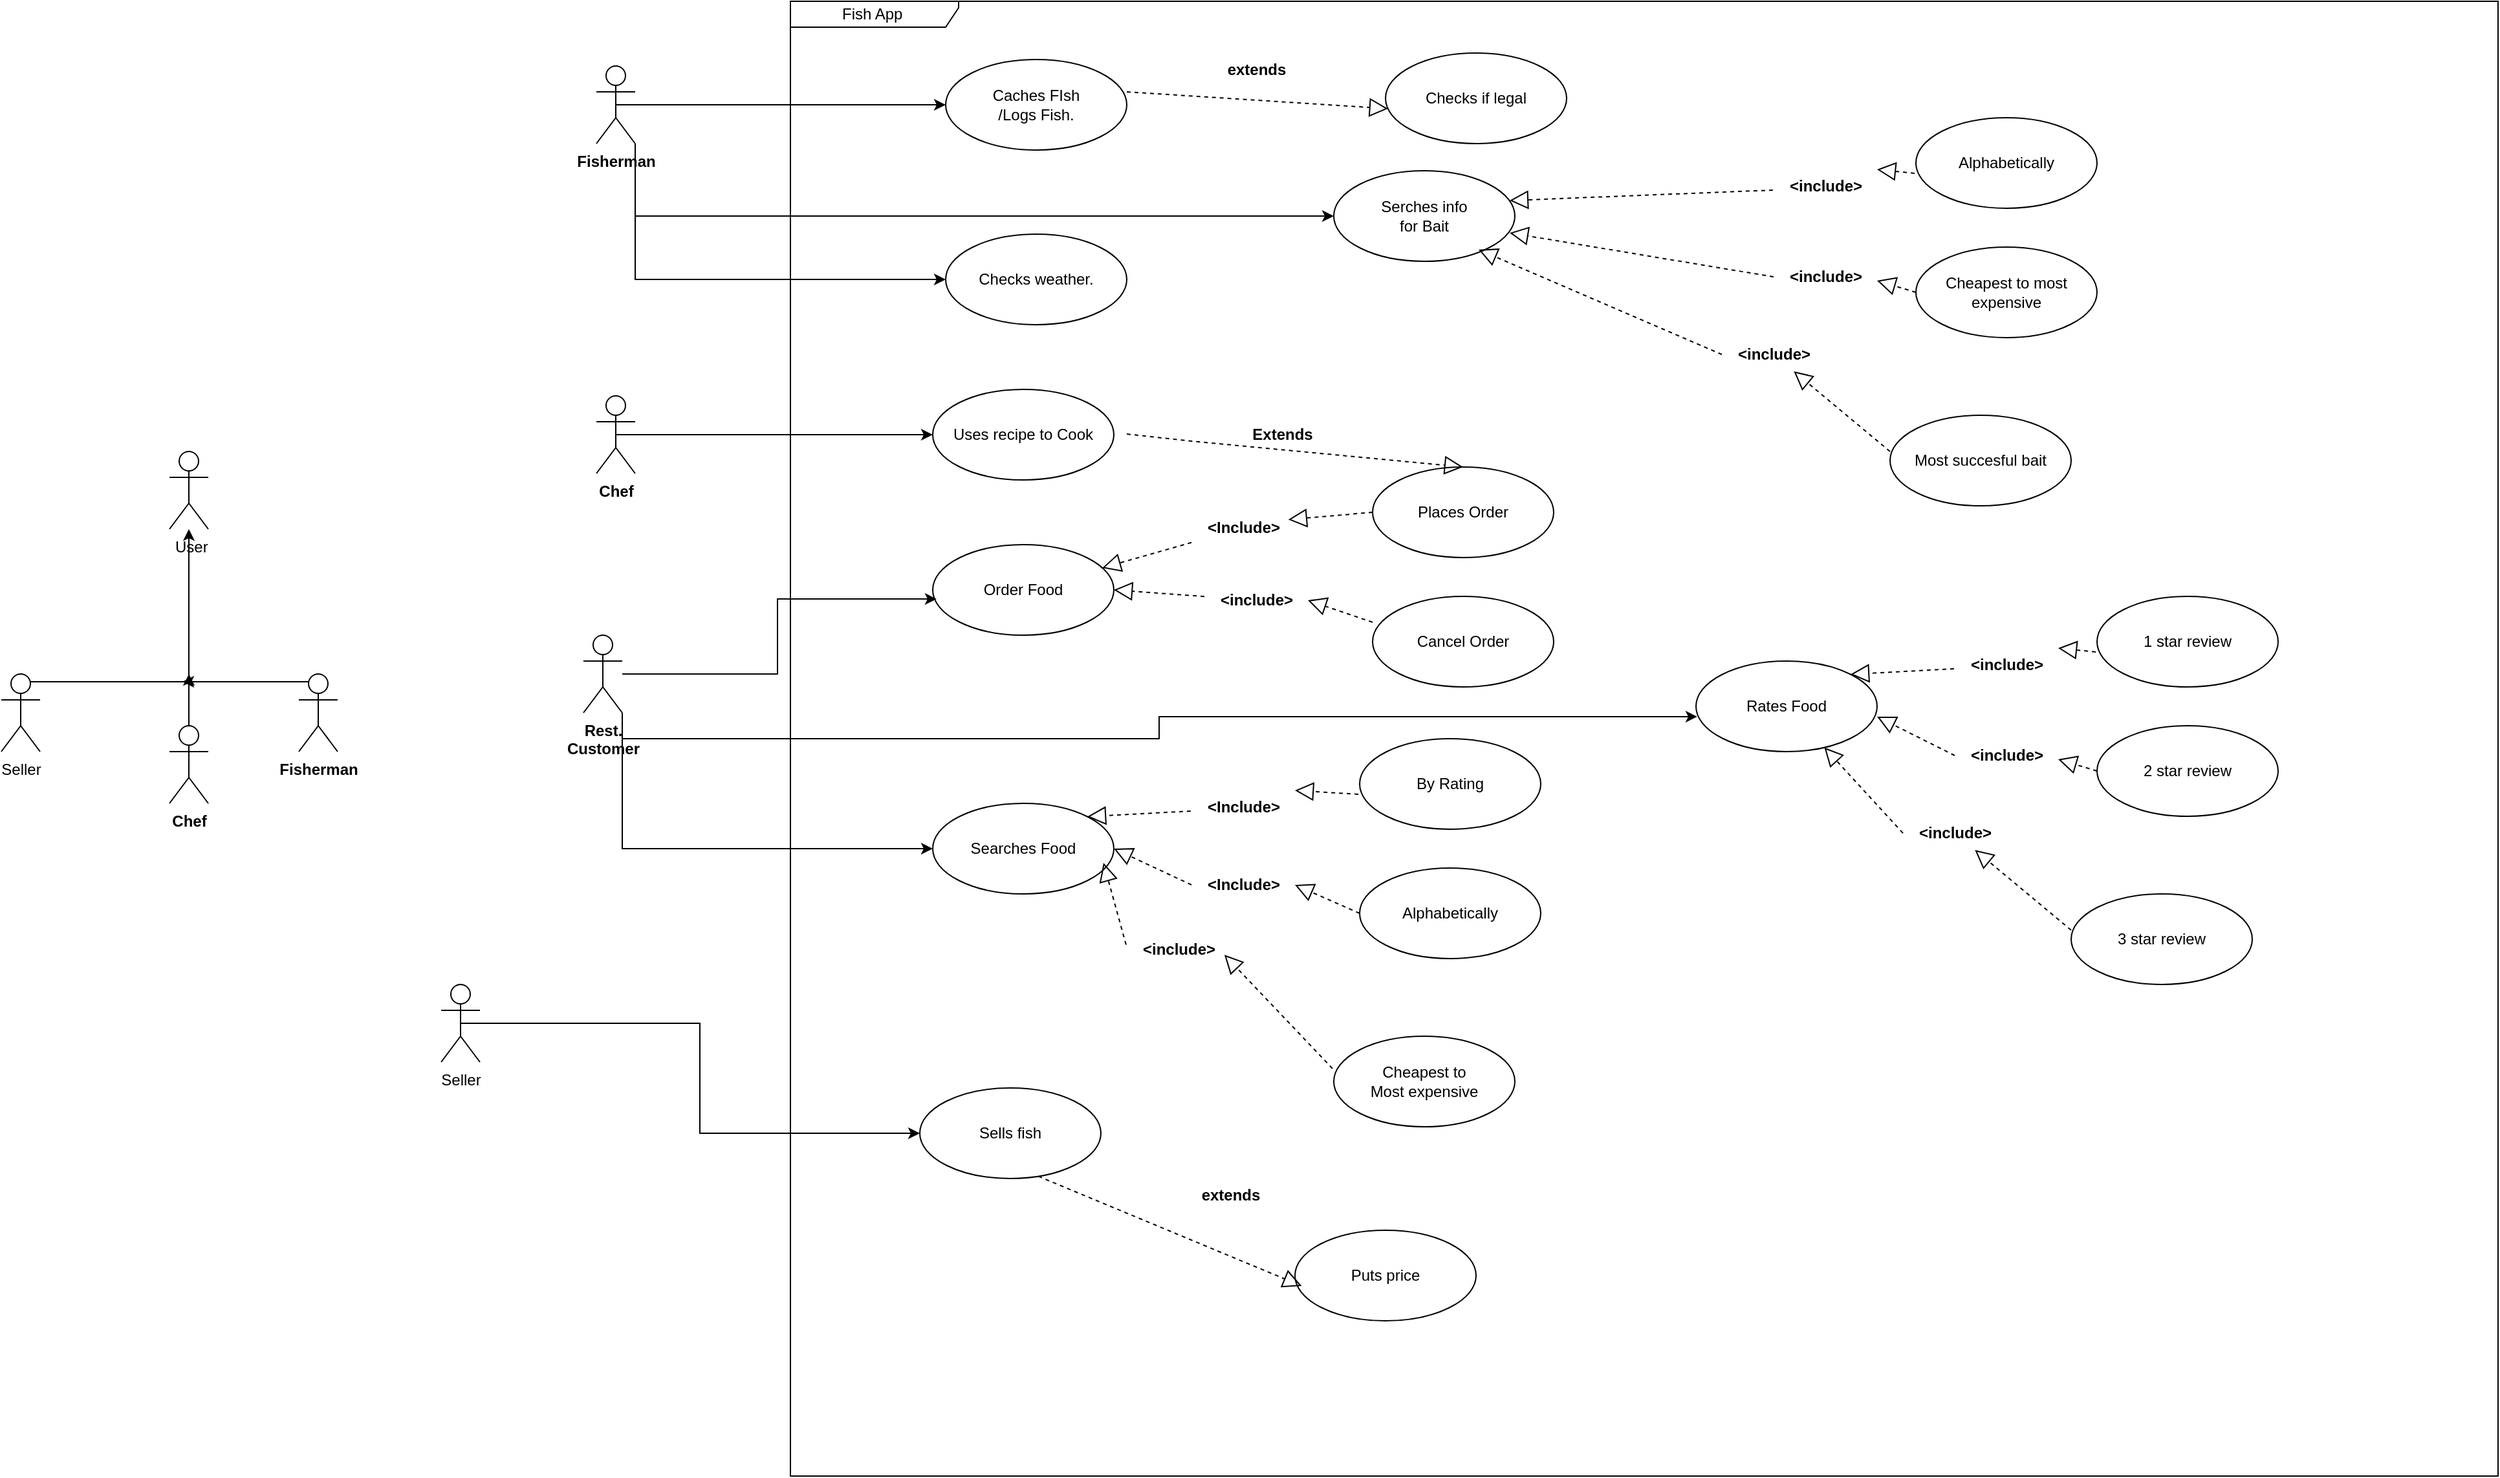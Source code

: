 <mxfile version="26.0.16">
  <diagram name="Page-1" id="aWUXcd9DG55_SVHLmrhw">
    <mxGraphModel dx="2696" dy="2084" grid="1" gridSize="10" guides="1" tooltips="1" connect="1" arrows="1" fold="1" page="1" pageScale="1" pageWidth="850" pageHeight="1100" math="0" shadow="0">
      <root>
        <mxCell id="0" />
        <mxCell id="1" parent="0" />
        <mxCell id="ez_9y8IXUy5wVjMBMklD-14" style="edgeStyle=orthogonalEdgeStyle;rounded=0;orthogonalLoop=1;jettySize=auto;html=1;exitX=0.5;exitY=0.5;exitDx=0;exitDy=0;exitPerimeter=0;" edge="1" parent="1" source="ez_9y8IXUy5wVjMBMklD-1" target="ez_9y8IXUy5wVjMBMklD-13">
          <mxGeometry relative="1" as="geometry" />
        </mxCell>
        <mxCell id="ez_9y8IXUy5wVjMBMklD-29" style="edgeStyle=orthogonalEdgeStyle;rounded=0;orthogonalLoop=1;jettySize=auto;html=1;exitX=1;exitY=1;exitDx=0;exitDy=0;exitPerimeter=0;entryX=0;entryY=0.5;entryDx=0;entryDy=0;" edge="1" parent="1" source="ez_9y8IXUy5wVjMBMklD-1" target="ez_9y8IXUy5wVjMBMklD-28">
          <mxGeometry relative="1" as="geometry" />
        </mxCell>
        <mxCell id="ez_9y8IXUy5wVjMBMklD-81" style="edgeStyle=orthogonalEdgeStyle;rounded=0;orthogonalLoop=1;jettySize=auto;html=1;exitX=1;exitY=1;exitDx=0;exitDy=0;exitPerimeter=0;entryX=0;entryY=0.5;entryDx=0;entryDy=0;" edge="1" parent="1" source="ez_9y8IXUy5wVjMBMklD-1" target="ez_9y8IXUy5wVjMBMklD-80">
          <mxGeometry relative="1" as="geometry" />
        </mxCell>
        <object label="&lt;b&gt;Fisherman&lt;/b&gt;" id="ez_9y8IXUy5wVjMBMklD-1">
          <mxCell style="shape=umlActor;verticalLabelPosition=bottom;verticalAlign=top;html=1;outlineConnect=0;movable=1;resizable=1;rotatable=1;deletable=1;editable=1;locked=0;connectable=1;" vertex="1" parent="1">
            <mxGeometry x="50" width="30" height="60" as="geometry" />
          </mxCell>
        </object>
        <mxCell id="ez_9y8IXUy5wVjMBMklD-5" value="Fish App&amp;nbsp;" style="shape=umlFrame;whiteSpace=wrap;html=1;pointerEvents=0;width=130;height=20;" vertex="1" parent="1">
          <mxGeometry x="200" y="-50" width="1320" height="1140" as="geometry" />
        </mxCell>
        <mxCell id="ez_9y8IXUy5wVjMBMklD-16" style="edgeStyle=orthogonalEdgeStyle;rounded=0;orthogonalLoop=1;jettySize=auto;html=1;exitX=0.5;exitY=0.5;exitDx=0;exitDy=0;exitPerimeter=0;entryX=0;entryY=0.5;entryDx=0;entryDy=0;" edge="1" parent="1" source="ez_9y8IXUy5wVjMBMklD-7" target="ez_9y8IXUy5wVjMBMklD-15">
          <mxGeometry relative="1" as="geometry" />
        </mxCell>
        <object label="&lt;b&gt;Chef&lt;/b&gt;" id="ez_9y8IXUy5wVjMBMklD-7">
          <mxCell style="shape=umlActor;verticalLabelPosition=bottom;verticalAlign=top;html=1;outlineConnect=0;movable=1;resizable=1;rotatable=1;deletable=1;editable=1;locked=0;connectable=1;" vertex="1" parent="1">
            <mxGeometry x="50" y="255" width="30" height="60" as="geometry" />
          </mxCell>
        </object>
        <mxCell id="ez_9y8IXUy5wVjMBMklD-31" style="edgeStyle=orthogonalEdgeStyle;rounded=0;orthogonalLoop=1;jettySize=auto;html=1;exitX=1;exitY=1;exitDx=0;exitDy=0;exitPerimeter=0;entryX=0;entryY=0.5;entryDx=0;entryDy=0;" edge="1" parent="1" source="ez_9y8IXUy5wVjMBMklD-8" target="ez_9y8IXUy5wVjMBMklD-30">
          <mxGeometry relative="1" as="geometry" />
        </mxCell>
        <object label="&lt;b&gt;Rest.&lt;br&gt;Customer&lt;/b&gt;" id="ez_9y8IXUy5wVjMBMklD-8">
          <mxCell style="shape=umlActor;verticalLabelPosition=bottom;verticalAlign=top;html=1;outlineConnect=0;movable=1;resizable=1;rotatable=1;deletable=1;editable=1;locked=0;connectable=1;" vertex="1" parent="1">
            <mxGeometry x="40" y="440" width="30" height="60" as="geometry" />
          </mxCell>
        </object>
        <mxCell id="ez_9y8IXUy5wVjMBMklD-13" value="Caches FIsh&lt;br&gt;/Logs Fish." style="ellipse;whiteSpace=wrap;html=1;" vertex="1" parent="1">
          <mxGeometry x="320" y="-5" width="140" height="70" as="geometry" />
        </mxCell>
        <mxCell id="ez_9y8IXUy5wVjMBMklD-15" value="Uses recipe to Cook" style="ellipse;whiteSpace=wrap;html=1;" vertex="1" parent="1">
          <mxGeometry x="310" y="250" width="140" height="70" as="geometry" />
        </mxCell>
        <mxCell id="ez_9y8IXUy5wVjMBMklD-17" value="Order Food" style="ellipse;whiteSpace=wrap;html=1;" vertex="1" parent="1">
          <mxGeometry x="310" y="370" width="140" height="70" as="geometry" />
        </mxCell>
        <mxCell id="ez_9y8IXUy5wVjMBMklD-18" style="edgeStyle=orthogonalEdgeStyle;rounded=0;orthogonalLoop=1;jettySize=auto;html=1;entryX=0.021;entryY=0.6;entryDx=0;entryDy=0;entryPerimeter=0;" edge="1" parent="1" source="ez_9y8IXUy5wVjMBMklD-8" target="ez_9y8IXUy5wVjMBMklD-17">
          <mxGeometry relative="1" as="geometry" />
        </mxCell>
        <mxCell id="ez_9y8IXUy5wVjMBMklD-20" value="Rates Food" style="ellipse;whiteSpace=wrap;html=1;" vertex="1" parent="1">
          <mxGeometry x="900" y="460" width="140" height="70" as="geometry" />
        </mxCell>
        <mxCell id="ez_9y8IXUy5wVjMBMklD-21" style="edgeStyle=orthogonalEdgeStyle;rounded=0;orthogonalLoop=1;jettySize=auto;html=1;exitX=1;exitY=1;exitDx=0;exitDy=0;exitPerimeter=0;entryX=0.007;entryY=0.614;entryDx=0;entryDy=0;entryPerimeter=0;" edge="1" parent="1" source="ez_9y8IXUy5wVjMBMklD-8" target="ez_9y8IXUy5wVjMBMklD-20">
          <mxGeometry relative="1" as="geometry" />
        </mxCell>
        <mxCell id="ez_9y8IXUy5wVjMBMklD-25" style="edgeStyle=orthogonalEdgeStyle;rounded=0;orthogonalLoop=1;jettySize=auto;html=1;exitX=0.5;exitY=0.5;exitDx=0;exitDy=0;exitPerimeter=0;entryX=0;entryY=0.5;entryDx=0;entryDy=0;" edge="1" parent="1" source="ez_9y8IXUy5wVjMBMklD-23" target="ez_9y8IXUy5wVjMBMklD-24">
          <mxGeometry relative="1" as="geometry" />
        </mxCell>
        <mxCell id="ez_9y8IXUy5wVjMBMklD-23" value="Seller" style="shape=umlActor;verticalLabelPosition=bottom;verticalAlign=top;html=1;" vertex="1" parent="1">
          <mxGeometry x="-70" y="710" width="30" height="60" as="geometry" />
        </mxCell>
        <mxCell id="ez_9y8IXUy5wVjMBMklD-24" value="Sells fish" style="ellipse;whiteSpace=wrap;html=1;" vertex="1" parent="1">
          <mxGeometry x="300" y="790" width="140" height="70" as="geometry" />
        </mxCell>
        <mxCell id="ez_9y8IXUy5wVjMBMklD-28" value="Checks weather." style="ellipse;whiteSpace=wrap;html=1;" vertex="1" parent="1">
          <mxGeometry x="320" y="130" width="140" height="70" as="geometry" />
        </mxCell>
        <mxCell id="ez_9y8IXUy5wVjMBMklD-30" value="Searches Food" style="ellipse;whiteSpace=wrap;html=1;" vertex="1" parent="1">
          <mxGeometry x="310" y="570" width="140" height="70" as="geometry" />
        </mxCell>
        <mxCell id="ez_9y8IXUy5wVjMBMklD-32" value="Places Order" style="ellipse;whiteSpace=wrap;html=1;" vertex="1" parent="1">
          <mxGeometry x="650" y="310" width="140" height="70" as="geometry" />
        </mxCell>
        <mxCell id="ez_9y8IXUy5wVjMBMklD-34" value="Cancel Order" style="ellipse;whiteSpace=wrap;html=1;" vertex="1" parent="1">
          <mxGeometry x="650" y="410" width="140" height="70" as="geometry" />
        </mxCell>
        <mxCell id="ez_9y8IXUy5wVjMBMklD-35" value="" style="endArrow=block;dashed=1;endFill=0;endSize=12;html=1;rounded=0;entryX=1;entryY=0.5;entryDx=0;entryDy=0;" edge="1" parent="1" source="ez_9y8IXUy5wVjMBMklD-39" target="ez_9y8IXUy5wVjMBMklD-17">
          <mxGeometry width="160" relative="1" as="geometry">
            <mxPoint x="650" y="430" as="sourcePoint" />
            <mxPoint x="810" y="430" as="targetPoint" />
          </mxGeometry>
        </mxCell>
        <mxCell id="ez_9y8IXUy5wVjMBMklD-36" value="" style="endArrow=block;dashed=1;endFill=0;endSize=12;html=1;rounded=0;entryX=0.936;entryY=0.257;entryDx=0;entryDy=0;entryPerimeter=0;" edge="1" parent="1" source="ez_9y8IXUy5wVjMBMklD-37" target="ez_9y8IXUy5wVjMBMklD-17">
          <mxGeometry width="160" relative="1" as="geometry">
            <mxPoint x="650" y="345" as="sourcePoint" />
            <mxPoint x="450" y="320" as="targetPoint" />
            <Array as="points" />
          </mxGeometry>
        </mxCell>
        <mxCell id="ez_9y8IXUy5wVjMBMklD-38" value="" style="endArrow=block;dashed=1;endFill=0;endSize=12;html=1;rounded=0;entryX=0.936;entryY=0.257;entryDx=0;entryDy=0;entryPerimeter=0;" edge="1" parent="1" target="ez_9y8IXUy5wVjMBMklD-37">
          <mxGeometry width="160" relative="1" as="geometry">
            <mxPoint x="650" y="345" as="sourcePoint" />
            <mxPoint x="441" y="388" as="targetPoint" />
            <Array as="points" />
          </mxGeometry>
        </mxCell>
        <mxCell id="ez_9y8IXUy5wVjMBMklD-37" value="&amp;lt;Include&amp;gt;" style="text;align=center;fontStyle=1;verticalAlign=middle;spacingLeft=3;spacingRight=3;strokeColor=none;rotatable=0;points=[[0,0.5],[1,0.5]];portConstraint=eastwest;html=1;" vertex="1" parent="1">
          <mxGeometry x="510" y="344" width="80" height="26" as="geometry" />
        </mxCell>
        <mxCell id="ez_9y8IXUy5wVjMBMklD-40" value="" style="endArrow=block;dashed=1;endFill=0;endSize=12;html=1;rounded=0;entryX=1;entryY=0.5;entryDx=0;entryDy=0;" edge="1" parent="1" target="ez_9y8IXUy5wVjMBMklD-39">
          <mxGeometry width="160" relative="1" as="geometry">
            <mxPoint x="650" y="430" as="sourcePoint" />
            <mxPoint x="450" y="405" as="targetPoint" />
          </mxGeometry>
        </mxCell>
        <mxCell id="ez_9y8IXUy5wVjMBMklD-39" value="&amp;lt;include&amp;gt;" style="text;align=center;fontStyle=1;verticalAlign=middle;spacingLeft=3;spacingRight=3;strokeColor=none;rotatable=0;points=[[0,0.5],[1,0.5]];portConstraint=eastwest;html=1;" vertex="1" parent="1">
          <mxGeometry x="520" y="400" width="80" height="26" as="geometry" />
        </mxCell>
        <mxCell id="ez_9y8IXUy5wVjMBMklD-42" value="" style="endArrow=block;dashed=1;endFill=0;endSize=12;html=1;rounded=0;entryX=0.5;entryY=0;entryDx=0;entryDy=0;" edge="1" parent="1" target="ez_9y8IXUy5wVjMBMklD-32">
          <mxGeometry width="160" relative="1" as="geometry">
            <mxPoint x="460" y="284.5" as="sourcePoint" />
            <mxPoint x="610" y="284.5" as="targetPoint" />
            <Array as="points">
              <mxPoint x="510" y="290" />
            </Array>
          </mxGeometry>
        </mxCell>
        <mxCell id="ez_9y8IXUy5wVjMBMklD-43" value="Extends" style="text;align=center;fontStyle=1;verticalAlign=middle;spacingLeft=3;spacingRight=3;strokeColor=none;rotatable=0;points=[[0,0.5],[1,0.5]];portConstraint=eastwest;html=1;" vertex="1" parent="1">
          <mxGeometry x="540" y="272" width="80" height="26" as="geometry" />
        </mxCell>
        <mxCell id="ez_9y8IXUy5wVjMBMklD-44" value="Checks if legal" style="ellipse;whiteSpace=wrap;html=1;" vertex="1" parent="1">
          <mxGeometry x="660" y="-10" width="140" height="70" as="geometry" />
        </mxCell>
        <mxCell id="ez_9y8IXUy5wVjMBMklD-46" value="" style="endArrow=block;dashed=1;endFill=0;endSize=12;html=1;rounded=0;entryX=0.014;entryY=0.614;entryDx=0;entryDy=0;entryPerimeter=0;" edge="1" parent="1" target="ez_9y8IXUy5wVjMBMklD-44">
          <mxGeometry width="160" relative="1" as="geometry">
            <mxPoint x="460" y="20" as="sourcePoint" />
            <mxPoint x="720" y="45.5" as="targetPoint" />
            <Array as="points" />
          </mxGeometry>
        </mxCell>
        <mxCell id="ez_9y8IXUy5wVjMBMklD-47" value="extends" style="text;align=center;fontStyle=1;verticalAlign=middle;spacingLeft=3;spacingRight=3;strokeColor=none;rotatable=0;points=[[0,0.5],[1,0.5]];portConstraint=eastwest;html=1;" vertex="1" parent="1">
          <mxGeometry x="520" y="-10" width="80" height="26" as="geometry" />
        </mxCell>
        <mxCell id="ez_9y8IXUy5wVjMBMklD-48" value="By Rating" style="ellipse;whiteSpace=wrap;html=1;" vertex="1" parent="1">
          <mxGeometry x="640" y="520" width="140" height="70" as="geometry" />
        </mxCell>
        <mxCell id="ez_9y8IXUy5wVjMBMklD-49" value="Alphabetically" style="ellipse;whiteSpace=wrap;html=1;" vertex="1" parent="1">
          <mxGeometry x="640" y="620" width="140" height="70" as="geometry" />
        </mxCell>
        <mxCell id="ez_9y8IXUy5wVjMBMklD-50" value="Cheapest to&lt;br&gt;Most expensive" style="ellipse;whiteSpace=wrap;html=1;" vertex="1" parent="1">
          <mxGeometry x="620" y="750" width="140" height="70" as="geometry" />
        </mxCell>
        <mxCell id="ez_9y8IXUy5wVjMBMklD-51" value="" style="endArrow=block;dashed=1;endFill=0;endSize=12;html=1;rounded=0;entryX=0.943;entryY=0.657;entryDx=0;entryDy=0;exitX=-0.007;exitY=0.357;exitDx=0;exitDy=0;exitPerimeter=0;entryPerimeter=0;" edge="1" parent="1" source="ez_9y8IXUy5wVjMBMklD-59" target="ez_9y8IXUy5wVjMBMklD-30">
          <mxGeometry width="160" relative="1" as="geometry">
            <mxPoint x="370" y="674.5" as="sourcePoint" />
            <mxPoint x="630" y="700" as="targetPoint" />
            <Array as="points" />
          </mxGeometry>
        </mxCell>
        <mxCell id="ez_9y8IXUy5wVjMBMklD-52" value="" style="endArrow=block;dashed=1;endFill=0;endSize=12;html=1;rounded=0;entryX=1;entryY=0.5;entryDx=0;entryDy=0;exitX=0;exitY=0.5;exitDx=0;exitDy=0;" edge="1" parent="1" source="ez_9y8IXUy5wVjMBMklD-57" target="ez_9y8IXUy5wVjMBMklD-30">
          <mxGeometry width="160" relative="1" as="geometry">
            <mxPoint x="980" y="570" as="sourcePoint" />
            <mxPoint x="1240" y="595.5" as="targetPoint" />
            <Array as="points" />
          </mxGeometry>
        </mxCell>
        <mxCell id="ez_9y8IXUy5wVjMBMklD-54" value="" style="endArrow=block;dashed=1;endFill=0;endSize=12;html=1;rounded=0;entryX=1;entryY=0;entryDx=0;entryDy=0;exitX=-0.007;exitY=0.614;exitDx=0;exitDy=0;exitPerimeter=0;" edge="1" parent="1" source="ez_9y8IXUy5wVjMBMklD-55" target="ez_9y8IXUy5wVjMBMklD-30">
          <mxGeometry width="160" relative="1" as="geometry">
            <mxPoint x="1030" y="590" as="sourcePoint" />
            <mxPoint x="1290" y="615.5" as="targetPoint" />
            <Array as="points" />
          </mxGeometry>
        </mxCell>
        <mxCell id="ez_9y8IXUy5wVjMBMklD-56" value="" style="endArrow=block;dashed=1;endFill=0;endSize=12;html=1;rounded=0;entryX=1;entryY=0;entryDx=0;entryDy=0;exitX=-0.007;exitY=0.614;exitDx=0;exitDy=0;exitPerimeter=0;" edge="1" parent="1" source="ez_9y8IXUy5wVjMBMklD-48" target="ez_9y8IXUy5wVjMBMklD-55">
          <mxGeometry width="160" relative="1" as="geometry">
            <mxPoint x="639" y="563" as="sourcePoint" />
            <mxPoint x="429" y="580" as="targetPoint" />
            <Array as="points" />
          </mxGeometry>
        </mxCell>
        <mxCell id="ez_9y8IXUy5wVjMBMklD-55" value="&amp;lt;Include&amp;gt;" style="text;align=center;fontStyle=1;verticalAlign=middle;spacingLeft=3;spacingRight=3;strokeColor=none;rotatable=0;points=[[0,0.5],[1,0.5]];portConstraint=eastwest;html=1;" vertex="1" parent="1">
          <mxGeometry x="510" y="560" width="80" height="26" as="geometry" />
        </mxCell>
        <mxCell id="ez_9y8IXUy5wVjMBMklD-58" value="" style="endArrow=block;dashed=1;endFill=0;endSize=12;html=1;rounded=0;entryX=1;entryY=0.5;entryDx=0;entryDy=0;exitX=0;exitY=0.5;exitDx=0;exitDy=0;" edge="1" parent="1" source="ez_9y8IXUy5wVjMBMklD-49" target="ez_9y8IXUy5wVjMBMklD-57">
          <mxGeometry width="160" relative="1" as="geometry">
            <mxPoint x="640" y="655" as="sourcePoint" />
            <mxPoint x="450" y="605" as="targetPoint" />
            <Array as="points" />
          </mxGeometry>
        </mxCell>
        <mxCell id="ez_9y8IXUy5wVjMBMklD-57" value="&amp;lt;Include&amp;gt;" style="text;align=center;fontStyle=1;verticalAlign=middle;spacingLeft=3;spacingRight=3;strokeColor=none;rotatable=0;points=[[0,0.5],[1,0.5]];portConstraint=eastwest;html=1;" vertex="1" parent="1">
          <mxGeometry x="510" y="620" width="80" height="26" as="geometry" />
        </mxCell>
        <mxCell id="ez_9y8IXUy5wVjMBMklD-60" value="" style="endArrow=block;dashed=1;endFill=0;endSize=12;html=1;rounded=0;entryX=0.943;entryY=0.657;entryDx=0;entryDy=0;exitX=-0.007;exitY=0.357;exitDx=0;exitDy=0;exitPerimeter=0;entryPerimeter=0;" edge="1" parent="1" source="ez_9y8IXUy5wVjMBMklD-50" target="ez_9y8IXUy5wVjMBMklD-59">
          <mxGeometry width="160" relative="1" as="geometry">
            <mxPoint x="619" y="775" as="sourcePoint" />
            <mxPoint x="442" y="616" as="targetPoint" />
            <Array as="points" />
          </mxGeometry>
        </mxCell>
        <mxCell id="ez_9y8IXUy5wVjMBMklD-59" value="&amp;lt;include&amp;gt;" style="text;align=center;fontStyle=1;verticalAlign=middle;spacingLeft=3;spacingRight=3;strokeColor=none;rotatable=0;points=[[0,0.5],[1,0.5]];portConstraint=eastwest;html=1;" vertex="1" parent="1">
          <mxGeometry x="460" y="670" width="80" height="26" as="geometry" />
        </mxCell>
        <mxCell id="ez_9y8IXUy5wVjMBMklD-64" value="1 star review" style="ellipse;whiteSpace=wrap;html=1;" vertex="1" parent="1">
          <mxGeometry x="1210" y="410" width="140" height="70" as="geometry" />
        </mxCell>
        <mxCell id="ez_9y8IXUy5wVjMBMklD-65" value="2 star review" style="ellipse;whiteSpace=wrap;html=1;" vertex="1" parent="1">
          <mxGeometry x="1210" y="510" width="140" height="70" as="geometry" />
        </mxCell>
        <mxCell id="ez_9y8IXUy5wVjMBMklD-66" value="3 star review" style="ellipse;whiteSpace=wrap;html=1;" vertex="1" parent="1">
          <mxGeometry x="1190" y="640" width="140" height="70" as="geometry" />
        </mxCell>
        <mxCell id="ez_9y8IXUy5wVjMBMklD-67" value="" style="endArrow=block;dashed=1;endFill=0;endSize=12;html=1;rounded=0;entryX=1;entryY=0;entryDx=0;entryDy=0;exitX=-0.007;exitY=0.614;exitDx=0;exitDy=0;exitPerimeter=0;" edge="1" parent="1" source="ez_9y8IXUy5wVjMBMklD-71" target="ez_9y8IXUy5wVjMBMklD-20">
          <mxGeometry width="160" relative="1" as="geometry">
            <mxPoint x="1209" y="453" as="sourcePoint" />
            <mxPoint x="1160" y="450" as="targetPoint" />
            <Array as="points" />
          </mxGeometry>
        </mxCell>
        <mxCell id="ez_9y8IXUy5wVjMBMklD-68" value="" style="endArrow=block;dashed=1;endFill=0;endSize=12;html=1;rounded=0;entryX=1;entryY=0.614;entryDx=0;entryDy=0;exitX=0;exitY=0.5;exitDx=0;exitDy=0;entryPerimeter=0;" edge="1" parent="1" source="ez_9y8IXUy5wVjMBMklD-73" target="ez_9y8IXUy5wVjMBMklD-20">
          <mxGeometry width="160" relative="1" as="geometry">
            <mxPoint x="1210" y="545" as="sourcePoint" />
            <mxPoint x="1160" y="523" as="targetPoint" />
            <Array as="points" />
          </mxGeometry>
        </mxCell>
        <mxCell id="ez_9y8IXUy5wVjMBMklD-70" value="" style="endArrow=block;dashed=1;endFill=0;endSize=12;html=1;rounded=0;exitX=0;exitY=0.5;exitDx=0;exitDy=0;" edge="1" parent="1" source="ez_9y8IXUy5wVjMBMklD-75" target="ez_9y8IXUy5wVjMBMklD-20">
          <mxGeometry width="160" relative="1" as="geometry">
            <mxPoint x="1190" y="668" as="sourcePoint" />
            <mxPoint x="1140" y="646" as="targetPoint" />
            <Array as="points" />
          </mxGeometry>
        </mxCell>
        <mxCell id="ez_9y8IXUy5wVjMBMklD-72" value="" style="endArrow=block;dashed=1;endFill=0;endSize=12;html=1;rounded=0;entryX=1;entryY=0;entryDx=0;entryDy=0;exitX=-0.007;exitY=0.614;exitDx=0;exitDy=0;exitPerimeter=0;" edge="1" parent="1" source="ez_9y8IXUy5wVjMBMklD-64" target="ez_9y8IXUy5wVjMBMklD-71">
          <mxGeometry width="160" relative="1" as="geometry">
            <mxPoint x="1209" y="453" as="sourcePoint" />
            <mxPoint x="1019" y="470" as="targetPoint" />
            <Array as="points" />
          </mxGeometry>
        </mxCell>
        <mxCell id="ez_9y8IXUy5wVjMBMklD-71" value="&amp;lt;include&amp;gt;" style="text;align=center;fontStyle=1;verticalAlign=middle;spacingLeft=3;spacingRight=3;strokeColor=none;rotatable=0;points=[[0,0.5],[1,0.5]];portConstraint=eastwest;html=1;" vertex="1" parent="1">
          <mxGeometry x="1100" y="450" width="80" height="26" as="geometry" />
        </mxCell>
        <mxCell id="ez_9y8IXUy5wVjMBMklD-74" value="" style="endArrow=block;dashed=1;endFill=0;endSize=12;html=1;rounded=0;entryX=1;entryY=0.614;entryDx=0;entryDy=0;exitX=0;exitY=0.5;exitDx=0;exitDy=0;entryPerimeter=0;" edge="1" parent="1" source="ez_9y8IXUy5wVjMBMklD-65" target="ez_9y8IXUy5wVjMBMklD-73">
          <mxGeometry width="160" relative="1" as="geometry">
            <mxPoint x="1210" y="545" as="sourcePoint" />
            <mxPoint x="1040" y="503" as="targetPoint" />
            <Array as="points" />
          </mxGeometry>
        </mxCell>
        <mxCell id="ez_9y8IXUy5wVjMBMklD-73" value="&amp;lt;include&amp;gt;" style="text;align=center;fontStyle=1;verticalAlign=middle;spacingLeft=3;spacingRight=3;strokeColor=none;rotatable=0;points=[[0,0.5],[1,0.5]];portConstraint=eastwest;html=1;" vertex="1" parent="1">
          <mxGeometry x="1100" y="520" width="80" height="26" as="geometry" />
        </mxCell>
        <mxCell id="ez_9y8IXUy5wVjMBMklD-76" value="" style="endArrow=block;dashed=1;endFill=0;endSize=12;html=1;rounded=0;exitX=0;exitY=0.5;exitDx=0;exitDy=0;" edge="1" parent="1" target="ez_9y8IXUy5wVjMBMklD-75">
          <mxGeometry width="160" relative="1" as="geometry">
            <mxPoint x="1190" y="668" as="sourcePoint" />
            <mxPoint x="1008" y="525" as="targetPoint" />
            <Array as="points" />
          </mxGeometry>
        </mxCell>
        <mxCell id="ez_9y8IXUy5wVjMBMklD-75" value="&amp;lt;include&amp;gt;" style="text;align=center;fontStyle=1;verticalAlign=middle;spacingLeft=3;spacingRight=3;strokeColor=none;rotatable=0;points=[[0,0.5],[1,0.5]];portConstraint=eastwest;html=1;" vertex="1" parent="1">
          <mxGeometry x="1060" y="580" width="80" height="26" as="geometry" />
        </mxCell>
        <mxCell id="ez_9y8IXUy5wVjMBMklD-77" value="Puts price" style="ellipse;whiteSpace=wrap;html=1;" vertex="1" parent="1">
          <mxGeometry x="590" y="900" width="140" height="70" as="geometry" />
        </mxCell>
        <mxCell id="ez_9y8IXUy5wVjMBMklD-78" value="" style="endArrow=block;dashed=1;endFill=0;endSize=12;html=1;rounded=0;entryX=0.037;entryY=0.615;entryDx=0;entryDy=0;exitX=0.655;exitY=0.976;exitDx=0;exitDy=0;exitPerimeter=0;entryPerimeter=0;" edge="1" parent="1" source="ez_9y8IXUy5wVjMBMklD-24" target="ez_9y8IXUy5wVjMBMklD-77">
          <mxGeometry width="160" relative="1" as="geometry">
            <mxPoint x="590" y="928" as="sourcePoint" />
            <mxPoint x="506" y="840" as="targetPoint" />
            <Array as="points" />
          </mxGeometry>
        </mxCell>
        <mxCell id="ez_9y8IXUy5wVjMBMklD-79" value="extends" style="text;align=center;fontStyle=1;verticalAlign=middle;spacingLeft=3;spacingRight=3;strokeColor=none;rotatable=0;points=[[0,0.5],[1,0.5]];portConstraint=eastwest;html=1;" vertex="1" parent="1">
          <mxGeometry x="500" y="860" width="80" height="26" as="geometry" />
        </mxCell>
        <mxCell id="ez_9y8IXUy5wVjMBMklD-80" value="Serches info&lt;br&gt;for Bait" style="ellipse;whiteSpace=wrap;html=1;" vertex="1" parent="1">
          <mxGeometry x="620" y="81" width="140" height="70" as="geometry" />
        </mxCell>
        <mxCell id="ez_9y8IXUy5wVjMBMklD-100" value="Alphabetically" style="ellipse;whiteSpace=wrap;html=1;" vertex="1" parent="1">
          <mxGeometry x="1070" y="40" width="140" height="70" as="geometry" />
        </mxCell>
        <mxCell id="ez_9y8IXUy5wVjMBMklD-101" value="Cheapest to most expensive" style="ellipse;whiteSpace=wrap;html=1;" vertex="1" parent="1">
          <mxGeometry x="1070" y="140" width="140" height="70" as="geometry" />
        </mxCell>
        <mxCell id="ez_9y8IXUy5wVjMBMklD-102" value="Most succesful bait" style="ellipse;whiteSpace=wrap;html=1;" vertex="1" parent="1">
          <mxGeometry x="1050" y="270" width="140" height="70" as="geometry" />
        </mxCell>
        <mxCell id="ez_9y8IXUy5wVjMBMklD-103" value="" style="endArrow=block;dashed=1;endFill=0;endSize=12;html=1;rounded=0;entryX=0.971;entryY=0.329;entryDx=0;entryDy=0;exitX=-0.007;exitY=0.614;exitDx=0;exitDy=0;exitPerimeter=0;entryPerimeter=0;" edge="1" parent="1" source="ez_9y8IXUy5wVjMBMklD-107" target="ez_9y8IXUy5wVjMBMklD-80">
          <mxGeometry width="160" relative="1" as="geometry">
            <mxPoint x="1069" y="83" as="sourcePoint" />
            <mxPoint x="879" y="100" as="targetPoint" />
            <Array as="points" />
          </mxGeometry>
        </mxCell>
        <mxCell id="ez_9y8IXUy5wVjMBMklD-104" value="" style="endArrow=block;dashed=1;endFill=0;endSize=12;html=1;rounded=0;entryX=0.971;entryY=0.686;entryDx=0;entryDy=0;exitX=0;exitY=0.5;exitDx=0;exitDy=0;entryPerimeter=0;" edge="1" parent="1" source="ez_9y8IXUy5wVjMBMklD-109" target="ez_9y8IXUy5wVjMBMklD-80">
          <mxGeometry width="160" relative="1" as="geometry">
            <mxPoint x="1070" y="175" as="sourcePoint" />
            <mxPoint x="900" y="133" as="targetPoint" />
            <Array as="points" />
          </mxGeometry>
        </mxCell>
        <mxCell id="ez_9y8IXUy5wVjMBMklD-105" value="" style="endArrow=block;dashed=1;endFill=0;endSize=12;html=1;rounded=0;exitX=0;exitY=0.5;exitDx=0;exitDy=0;entryX=0.8;entryY=0.871;entryDx=0;entryDy=0;entryPerimeter=0;" edge="1" parent="1" source="ez_9y8IXUy5wVjMBMklD-111" target="ez_9y8IXUy5wVjMBMklD-80">
          <mxGeometry width="160" relative="1" as="geometry">
            <mxPoint x="1050" y="298" as="sourcePoint" />
            <mxPoint x="859" y="157" as="targetPoint" />
            <Array as="points" />
          </mxGeometry>
        </mxCell>
        <mxCell id="ez_9y8IXUy5wVjMBMklD-106" value="" style="endArrow=block;dashed=1;endFill=0;endSize=12;html=1;rounded=0;entryX=1;entryY=0;entryDx=0;entryDy=0;exitX=-0.007;exitY=0.614;exitDx=0;exitDy=0;exitPerimeter=0;" edge="1" parent="1" source="ez_9y8IXUy5wVjMBMklD-100" target="ez_9y8IXUy5wVjMBMklD-107">
          <mxGeometry width="160" relative="1" as="geometry">
            <mxPoint x="1069" y="83" as="sourcePoint" />
            <mxPoint x="879" y="100" as="targetPoint" />
            <Array as="points" />
          </mxGeometry>
        </mxCell>
        <mxCell id="ez_9y8IXUy5wVjMBMklD-107" value="&amp;lt;include&amp;gt;" style="text;align=center;fontStyle=1;verticalAlign=middle;spacingLeft=3;spacingRight=3;strokeColor=none;rotatable=0;points=[[0,0.5],[1,0.5]];portConstraint=eastwest;html=1;" vertex="1" parent="1">
          <mxGeometry x="960" y="80" width="80" height="26" as="geometry" />
        </mxCell>
        <mxCell id="ez_9y8IXUy5wVjMBMklD-108" value="" style="endArrow=block;dashed=1;endFill=0;endSize=12;html=1;rounded=0;entryX=1;entryY=0.614;entryDx=0;entryDy=0;exitX=0;exitY=0.5;exitDx=0;exitDy=0;entryPerimeter=0;" edge="1" parent="1" source="ez_9y8IXUy5wVjMBMklD-101" target="ez_9y8IXUy5wVjMBMklD-109">
          <mxGeometry width="160" relative="1" as="geometry">
            <mxPoint x="1070" y="175" as="sourcePoint" />
            <mxPoint x="900" y="133" as="targetPoint" />
            <Array as="points" />
          </mxGeometry>
        </mxCell>
        <mxCell id="ez_9y8IXUy5wVjMBMklD-109" value="&amp;lt;include&amp;gt;" style="text;align=center;fontStyle=1;verticalAlign=middle;spacingLeft=3;spacingRight=3;strokeColor=none;rotatable=0;points=[[0,0.5],[1,0.5]];portConstraint=eastwest;html=1;" vertex="1" parent="1">
          <mxGeometry x="960" y="150" width="80" height="26" as="geometry" />
        </mxCell>
        <mxCell id="ez_9y8IXUy5wVjMBMklD-110" value="" style="endArrow=block;dashed=1;endFill=0;endSize=12;html=1;rounded=0;exitX=0;exitY=0.5;exitDx=0;exitDy=0;" edge="1" parent="1" target="ez_9y8IXUy5wVjMBMklD-111">
          <mxGeometry width="160" relative="1" as="geometry">
            <mxPoint x="1050" y="298" as="sourcePoint" />
            <mxPoint x="868" y="155" as="targetPoint" />
            <Array as="points" />
          </mxGeometry>
        </mxCell>
        <mxCell id="ez_9y8IXUy5wVjMBMklD-111" value="&amp;lt;include&amp;gt;" style="text;align=center;fontStyle=1;verticalAlign=middle;spacingLeft=3;spacingRight=3;strokeColor=none;rotatable=0;points=[[0,0.5],[1,0.5]];portConstraint=eastwest;html=1;" vertex="1" parent="1">
          <mxGeometry x="920" y="210" width="80" height="26" as="geometry" />
        </mxCell>
        <mxCell id="ez_9y8IXUy5wVjMBMklD-116" value="&amp;nbsp;User" style="shape=umlActor;verticalLabelPosition=bottom;verticalAlign=top;html=1;" vertex="1" parent="1">
          <mxGeometry x="-280" y="298" width="30" height="60" as="geometry" />
        </mxCell>
        <mxCell id="ez_9y8IXUy5wVjMBMklD-123" style="edgeStyle=orthogonalEdgeStyle;rounded=0;orthogonalLoop=1;jettySize=auto;html=1;exitX=0.25;exitY=0.1;exitDx=0;exitDy=0;exitPerimeter=0;" edge="1" parent="1" source="ez_9y8IXUy5wVjMBMklD-120" target="ez_9y8IXUy5wVjMBMklD-116">
          <mxGeometry relative="1" as="geometry" />
        </mxCell>
        <mxCell id="ez_9y8IXUy5wVjMBMklD-120" value="Seller" style="shape=umlActor;verticalLabelPosition=bottom;verticalAlign=top;html=1;" vertex="1" parent="1">
          <mxGeometry x="-410" y="470" width="30" height="60" as="geometry" />
        </mxCell>
        <mxCell id="ez_9y8IXUy5wVjMBMklD-125" style="edgeStyle=orthogonalEdgeStyle;rounded=0;orthogonalLoop=1;jettySize=auto;html=1;" edge="1" parent="1" source="ez_9y8IXUy5wVjMBMklD-121">
          <mxGeometry relative="1" as="geometry">
            <mxPoint x="-265" y="470" as="targetPoint" />
          </mxGeometry>
        </mxCell>
        <object label="&lt;b&gt;Chef&lt;/b&gt;" id="ez_9y8IXUy5wVjMBMklD-121">
          <mxCell style="shape=umlActor;verticalLabelPosition=bottom;verticalAlign=top;html=1;outlineConnect=0;movable=1;resizable=1;rotatable=1;deletable=1;editable=1;locked=0;connectable=1;" vertex="1" parent="1">
            <mxGeometry x="-280" y="510" width="30" height="60" as="geometry" />
          </mxCell>
        </object>
        <mxCell id="ez_9y8IXUy5wVjMBMklD-126" style="edgeStyle=orthogonalEdgeStyle;rounded=0;orthogonalLoop=1;jettySize=auto;html=1;exitX=0.25;exitY=0.1;exitDx=0;exitDy=0;exitPerimeter=0;" edge="1" parent="1" source="ez_9y8IXUy5wVjMBMklD-122">
          <mxGeometry relative="1" as="geometry">
            <mxPoint x="-270" y="476" as="targetPoint" />
          </mxGeometry>
        </mxCell>
        <object label="&lt;b&gt;Fisherman&lt;/b&gt;" id="ez_9y8IXUy5wVjMBMklD-122">
          <mxCell style="shape=umlActor;verticalLabelPosition=bottom;verticalAlign=top;html=1;outlineConnect=0;movable=1;resizable=1;rotatable=1;deletable=1;editable=1;locked=0;connectable=1;" vertex="1" parent="1">
            <mxGeometry x="-180" y="470" width="30" height="60" as="geometry" />
          </mxCell>
        </object>
      </root>
    </mxGraphModel>
  </diagram>
</mxfile>
